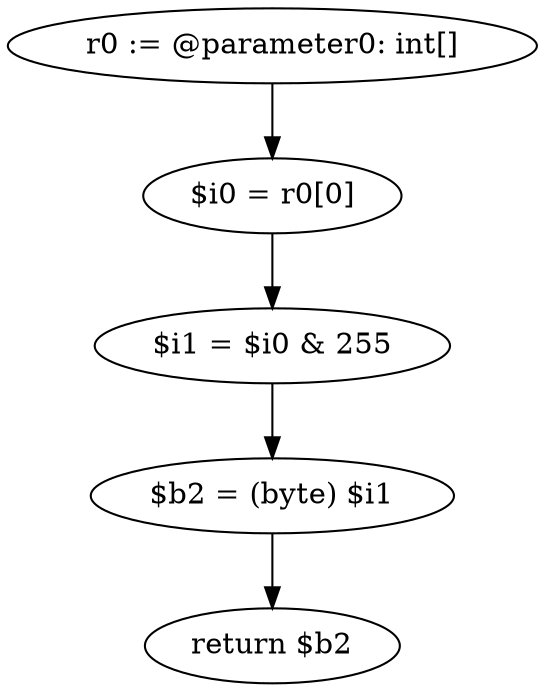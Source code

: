 digraph "unitGraph" {
    "r0 := @parameter0: int[]"
    "$i0 = r0[0]"
    "$i1 = $i0 & 255"
    "$b2 = (byte) $i1"
    "return $b2"
    "r0 := @parameter0: int[]"->"$i0 = r0[0]";
    "$i0 = r0[0]"->"$i1 = $i0 & 255";
    "$i1 = $i0 & 255"->"$b2 = (byte) $i1";
    "$b2 = (byte) $i1"->"return $b2";
}
